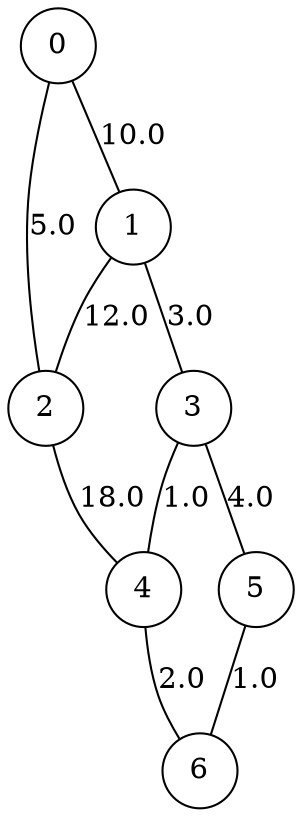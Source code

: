 graph dijkstra  {
0[shape=circle];
  0--2 [label="5.0"];
  0--1 [label="10.0"];
1[shape=circle];
  1--3 [label="3.0"];
  1--2 [label="12.0"];
2[shape=circle];
  2--4 [label="18.0"];
3[shape=circle];
  3--4 [label="1.0"];
  3--5 [label="4.0"];
4[shape=circle];
  4--6 [label="2.0"];
5[shape=circle];
  5--6 [label="1.0"];
6[shape=circle];
}
